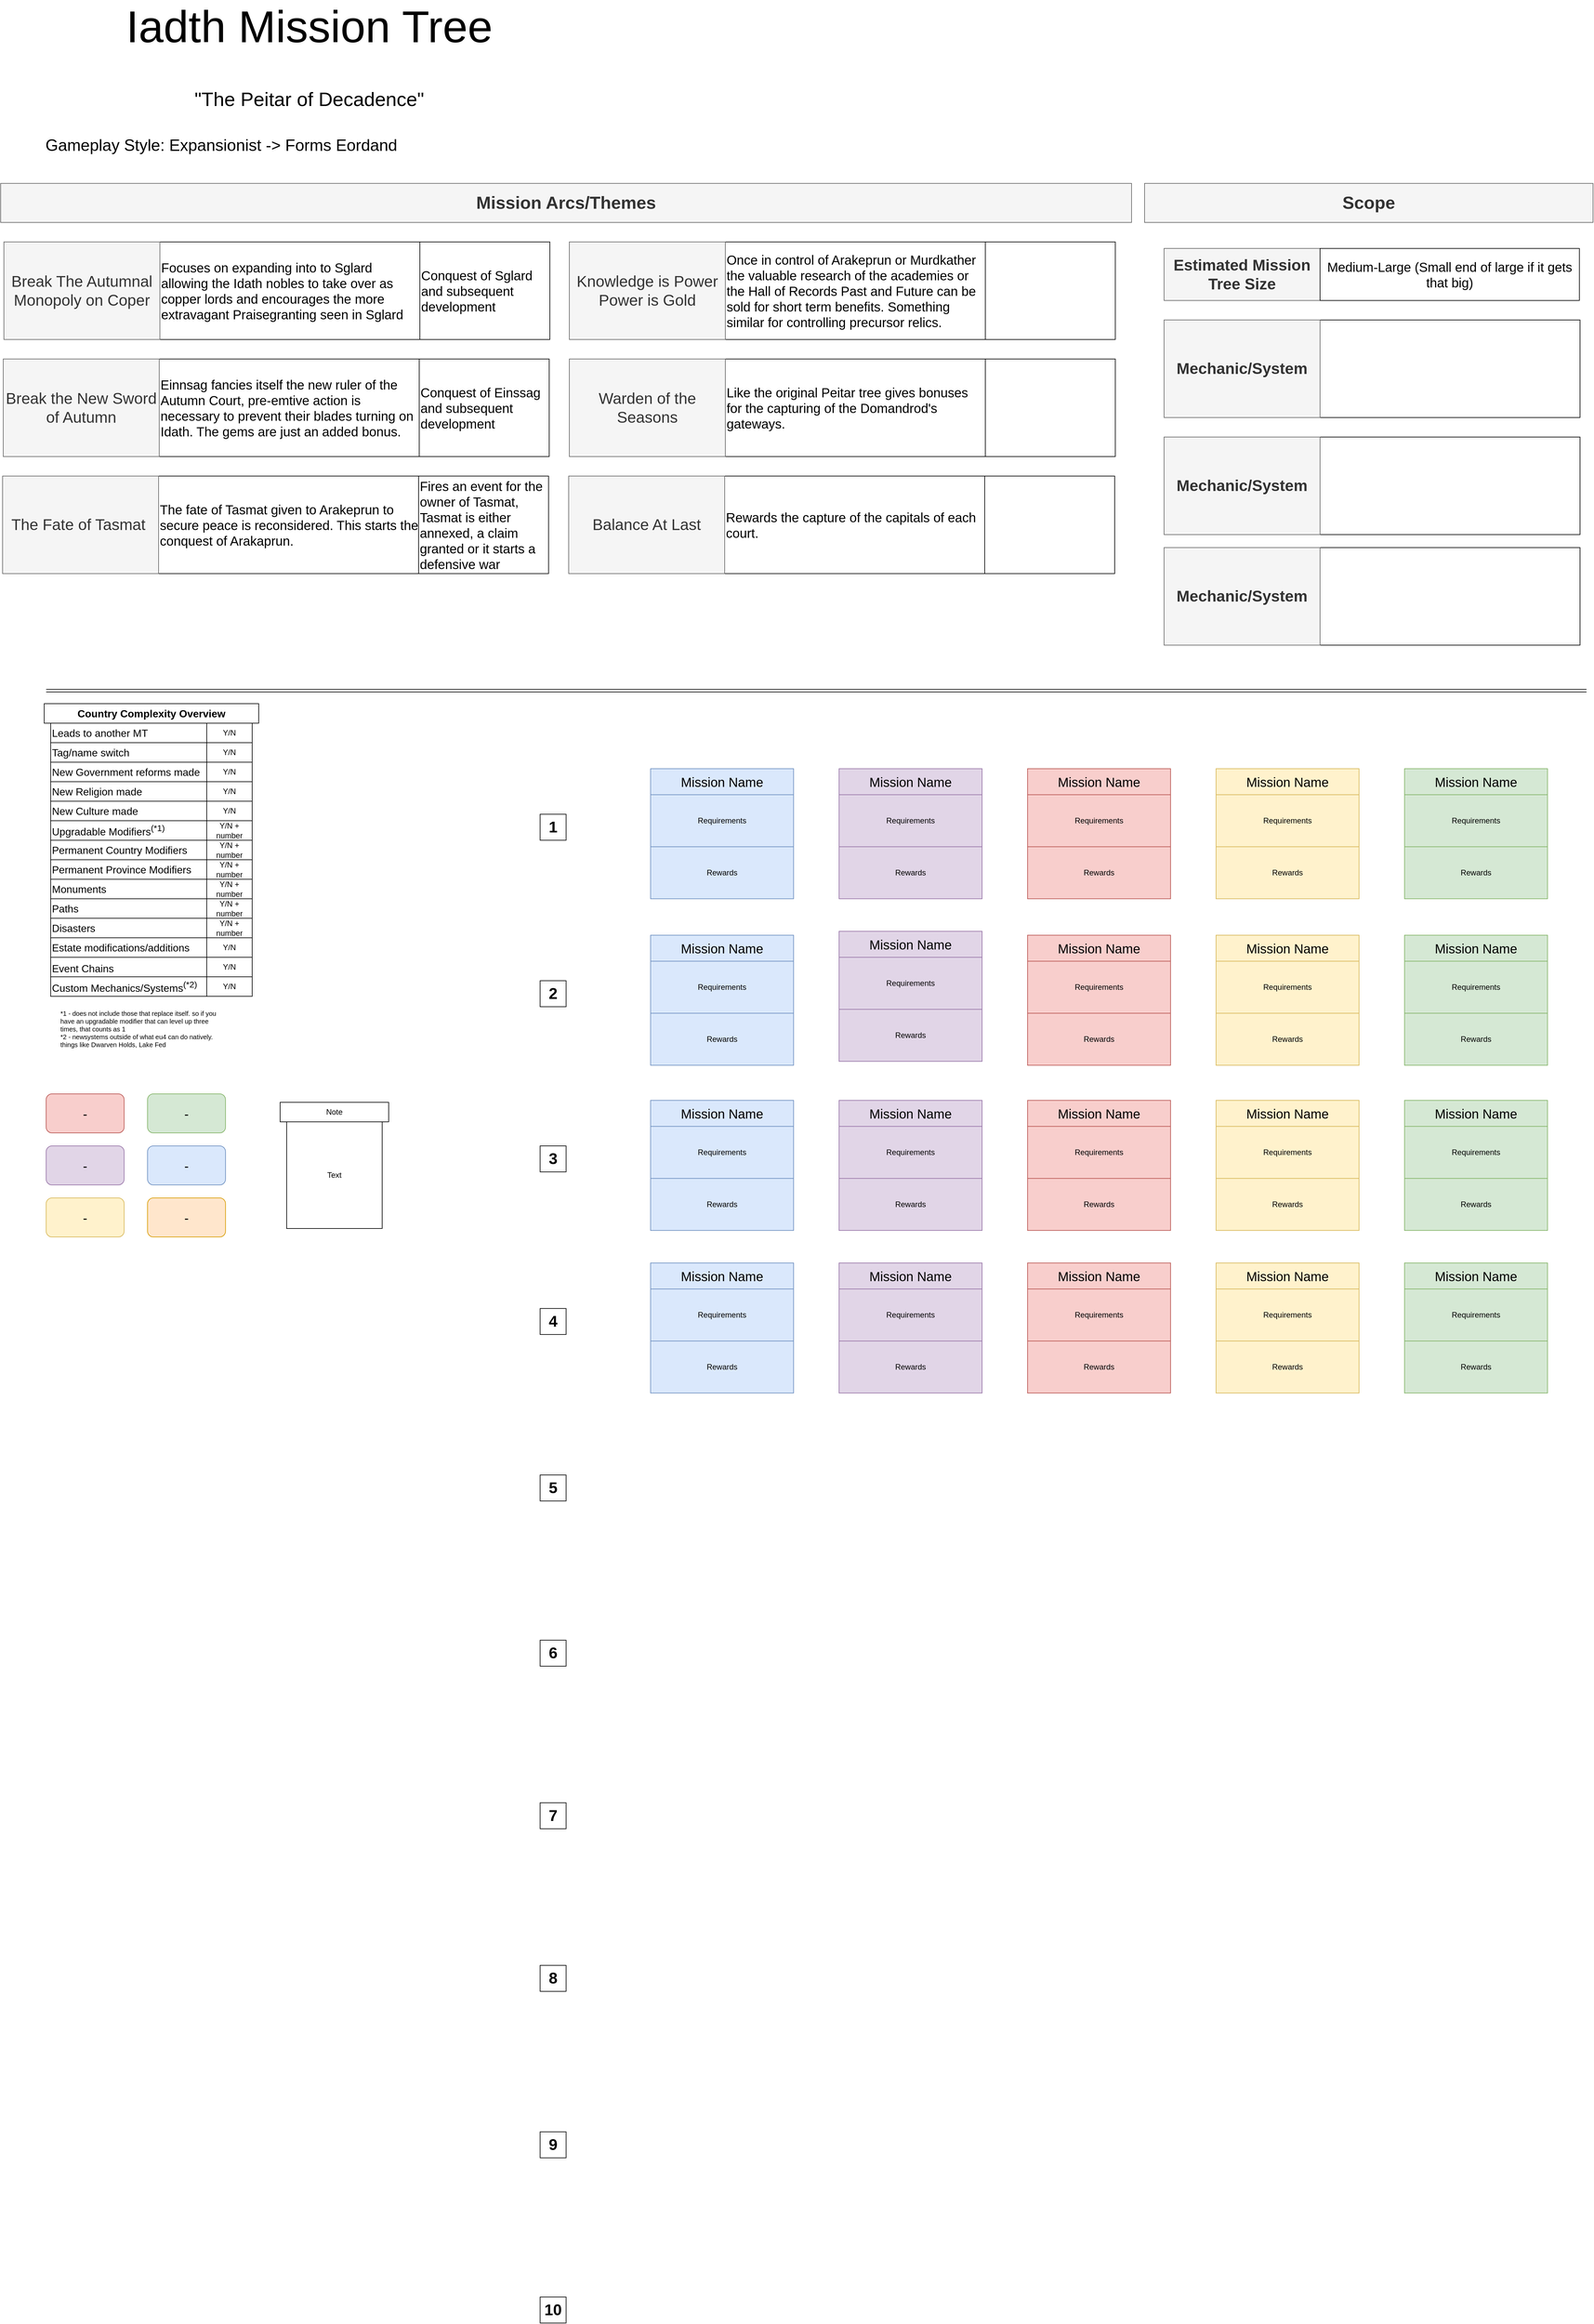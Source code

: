 <mxfile compressed="false" version="20.2.6" type="github"><diagram id="GIkD_qMGQiylrclN0cAU" name="Idath Proposal"><mxGraphModel dx="2500" dy="3158" grid="1" gridSize="10" guides="1" tooltips="1" connect="1" arrows="1" fold="1" page="1" pageScale="1" pageWidth="827" pageHeight="1169" math="0" shadow="0"><root><mxCell id="GKwMCgt1PvVIAlrteMnE-0"/><mxCell id="GKwMCgt1PvVIAlrteMnE-1" parent="GKwMCgt1PvVIAlrteMnE-0"/><mxCell id="_yweBKGSKQkaa4v0J-jQ-0" value="&lt;font style=&quot;font-size: 24px&quot;&gt;&lt;b&gt;1&lt;/b&gt;&lt;/font&gt;" style="rounded=0;whiteSpace=wrap;html=1;" parent="GKwMCgt1PvVIAlrteMnE-1" vertex="1"><mxGeometry x="20" y="-1060" width="40" height="40" as="geometry"/></mxCell><mxCell id="_yweBKGSKQkaa4v0J-jQ-1" value="&lt;font style=&quot;font-size: 24px&quot;&gt;&lt;b&gt;2&lt;/b&gt;&lt;/font&gt;" style="rounded=0;whiteSpace=wrap;html=1;" parent="GKwMCgt1PvVIAlrteMnE-1" vertex="1"><mxGeometry x="20" y="-804" width="40" height="40" as="geometry"/></mxCell><mxCell id="_yweBKGSKQkaa4v0J-jQ-2" value="&lt;font style=&quot;font-size: 24px&quot;&gt;&lt;b&gt;3&lt;/b&gt;&lt;/font&gt;" style="rounded=0;whiteSpace=wrap;html=1;" parent="GKwMCgt1PvVIAlrteMnE-1" vertex="1"><mxGeometry x="20" y="-550" width="40" height="40" as="geometry"/></mxCell><mxCell id="_yweBKGSKQkaa4v0J-jQ-3" value="&lt;font style=&quot;font-size: 24px&quot;&gt;&lt;b&gt;4&lt;/b&gt;&lt;/font&gt;" style="rounded=0;whiteSpace=wrap;html=1;" parent="GKwMCgt1PvVIAlrteMnE-1" vertex="1"><mxGeometry x="20" y="-300" width="40" height="40" as="geometry"/></mxCell><mxCell id="_yweBKGSKQkaa4v0J-jQ-4" value="&lt;font style=&quot;font-size: 24px&quot;&gt;&lt;b&gt;5&lt;/b&gt;&lt;/font&gt;" style="rounded=0;whiteSpace=wrap;html=1;" parent="GKwMCgt1PvVIAlrteMnE-1" vertex="1"><mxGeometry x="20" y="-44" width="40" height="40" as="geometry"/></mxCell><mxCell id="_yweBKGSKQkaa4v0J-jQ-5" value="&lt;font style=&quot;font-size: 24px&quot;&gt;&lt;b&gt;6&lt;/b&gt;&lt;/font&gt;" style="rounded=0;whiteSpace=wrap;html=1;" parent="GKwMCgt1PvVIAlrteMnE-1" vertex="1"><mxGeometry x="20" y="210" width="40" height="40" as="geometry"/></mxCell><mxCell id="_yweBKGSKQkaa4v0J-jQ-6" value="&lt;font style=&quot;font-size: 24px&quot;&gt;&lt;b&gt;7&lt;/b&gt;&lt;/font&gt;" style="rounded=0;whiteSpace=wrap;html=1;" parent="GKwMCgt1PvVIAlrteMnE-1" vertex="1"><mxGeometry x="20" y="460" width="40" height="40" as="geometry"/></mxCell><mxCell id="_yweBKGSKQkaa4v0J-jQ-7" value="&lt;font style=&quot;font-size: 24px&quot;&gt;&lt;b&gt;8&lt;/b&gt;&lt;/font&gt;" style="rounded=0;whiteSpace=wrap;html=1;" parent="GKwMCgt1PvVIAlrteMnE-1" vertex="1"><mxGeometry x="20" y="710" width="40" height="40" as="geometry"/></mxCell><mxCell id="_yweBKGSKQkaa4v0J-jQ-8" value="&lt;font style=&quot;font-size: 24px&quot;&gt;&lt;b&gt;9&lt;/b&gt;&lt;/font&gt;" style="rounded=0;whiteSpace=wrap;html=1;" parent="GKwMCgt1PvVIAlrteMnE-1" vertex="1"><mxGeometry x="20" y="966" width="40" height="40" as="geometry"/></mxCell><mxCell id="_yweBKGSKQkaa4v0J-jQ-9" value="&lt;font style=&quot;font-size: 24px&quot;&gt;&lt;b&gt;10&lt;/b&gt;&lt;/font&gt;" style="rounded=0;whiteSpace=wrap;html=1;" parent="GKwMCgt1PvVIAlrteMnE-1" vertex="1"><mxGeometry x="20" y="1220" width="40" height="40" as="geometry"/></mxCell><mxCell id="_yweBKGSKQkaa4v0J-jQ-10" value="" style="group" parent="GKwMCgt1PvVIAlrteMnE-1" vertex="1" connectable="0"><mxGeometry x="190" y="-1130" width="220" height="200" as="geometry"/></mxCell><mxCell id="_yweBKGSKQkaa4v0J-jQ-11" value="&lt;font style=&quot;font-size: 20px&quot;&gt;Mission Name&lt;/font&gt;" style="rounded=0;whiteSpace=wrap;html=1;fillColor=#dae8fc;strokeColor=#6c8ebf;" parent="_yweBKGSKQkaa4v0J-jQ-10" vertex="1"><mxGeometry width="220" height="40" as="geometry"/></mxCell><mxCell id="_yweBKGSKQkaa4v0J-jQ-12" value="Requirements" style="rounded=0;whiteSpace=wrap;html=1;fillColor=#dae8fc;strokeColor=#6c8ebf;" parent="_yweBKGSKQkaa4v0J-jQ-10" vertex="1"><mxGeometry y="40" width="220" height="80" as="geometry"/></mxCell><mxCell id="_yweBKGSKQkaa4v0J-jQ-13" value="Rewards" style="rounded=0;whiteSpace=wrap;html=1;fillColor=#dae8fc;strokeColor=#6c8ebf;" parent="_yweBKGSKQkaa4v0J-jQ-10" vertex="1"><mxGeometry y="120" width="220" height="80" as="geometry"/></mxCell><mxCell id="_yweBKGSKQkaa4v0J-jQ-14" value="" style="group" parent="GKwMCgt1PvVIAlrteMnE-1" vertex="1" connectable="0"><mxGeometry x="480" y="-1130" width="220" height="200" as="geometry"/></mxCell><mxCell id="_yweBKGSKQkaa4v0J-jQ-15" value="&lt;span style=&quot;font-size: 20px&quot;&gt;Mission Name&lt;/span&gt;" style="rounded=0;whiteSpace=wrap;html=1;fillColor=#e1d5e7;strokeColor=#9673a6;" parent="_yweBKGSKQkaa4v0J-jQ-14" vertex="1"><mxGeometry width="220" height="40" as="geometry"/></mxCell><mxCell id="_yweBKGSKQkaa4v0J-jQ-16" value="Requirements" style="rounded=0;whiteSpace=wrap;html=1;fillColor=#e1d5e7;strokeColor=#9673a6;" parent="_yweBKGSKQkaa4v0J-jQ-14" vertex="1"><mxGeometry y="40" width="220" height="80" as="geometry"/></mxCell><mxCell id="_yweBKGSKQkaa4v0J-jQ-17" value="Rewards" style="rounded=0;whiteSpace=wrap;html=1;fillColor=#e1d5e7;strokeColor=#9673a6;" parent="_yweBKGSKQkaa4v0J-jQ-14" vertex="1"><mxGeometry y="120" width="220" height="80" as="geometry"/></mxCell><mxCell id="_yweBKGSKQkaa4v0J-jQ-18" value="" style="group" parent="GKwMCgt1PvVIAlrteMnE-1" vertex="1" connectable="0"><mxGeometry x="770" y="-1130" width="220" height="200" as="geometry"/></mxCell><mxCell id="_yweBKGSKQkaa4v0J-jQ-19" value="&lt;span style=&quot;font-size: 20px&quot;&gt;Mission Name&lt;/span&gt;" style="rounded=0;whiteSpace=wrap;html=1;fillColor=#f8cecc;strokeColor=#b85450;" parent="_yweBKGSKQkaa4v0J-jQ-18" vertex="1"><mxGeometry width="220" height="40" as="geometry"/></mxCell><mxCell id="_yweBKGSKQkaa4v0J-jQ-20" value="Requirements" style="rounded=0;whiteSpace=wrap;html=1;fillColor=#f8cecc;strokeColor=#b85450;" parent="_yweBKGSKQkaa4v0J-jQ-18" vertex="1"><mxGeometry y="40" width="220" height="80" as="geometry"/></mxCell><mxCell id="_yweBKGSKQkaa4v0J-jQ-21" value="Rewards" style="rounded=0;whiteSpace=wrap;html=1;fillColor=#f8cecc;strokeColor=#b85450;" parent="_yweBKGSKQkaa4v0J-jQ-18" vertex="1"><mxGeometry y="120" width="220" height="80" as="geometry"/></mxCell><mxCell id="_yweBKGSKQkaa4v0J-jQ-22" value="" style="group" parent="GKwMCgt1PvVIAlrteMnE-1" vertex="1" connectable="0"><mxGeometry x="1060" y="-1130" width="220" height="200" as="geometry"/></mxCell><mxCell id="_yweBKGSKQkaa4v0J-jQ-23" value="&lt;span style=&quot;font-size: 20px&quot;&gt;Mission Name&lt;/span&gt;" style="rounded=0;whiteSpace=wrap;html=1;fillColor=#fff2cc;strokeColor=#d6b656;" parent="_yweBKGSKQkaa4v0J-jQ-22" vertex="1"><mxGeometry width="220" height="40" as="geometry"/></mxCell><mxCell id="_yweBKGSKQkaa4v0J-jQ-24" value="Requirements" style="rounded=0;whiteSpace=wrap;html=1;fillColor=#fff2cc;strokeColor=#d6b656;" parent="_yweBKGSKQkaa4v0J-jQ-22" vertex="1"><mxGeometry y="40" width="220" height="80" as="geometry"/></mxCell><mxCell id="_yweBKGSKQkaa4v0J-jQ-25" value="Rewards" style="rounded=0;whiteSpace=wrap;html=1;fillColor=#fff2cc;strokeColor=#d6b656;" parent="_yweBKGSKQkaa4v0J-jQ-22" vertex="1"><mxGeometry y="120" width="220" height="80" as="geometry"/></mxCell><mxCell id="_yweBKGSKQkaa4v0J-jQ-26" value="" style="group" parent="GKwMCgt1PvVIAlrteMnE-1" vertex="1" connectable="0"><mxGeometry x="1350" y="-1130" width="220" height="200" as="geometry"/></mxCell><mxCell id="_yweBKGSKQkaa4v0J-jQ-27" value="&lt;span style=&quot;font-size: 20px&quot;&gt;Mission Name&lt;/span&gt;" style="rounded=0;whiteSpace=wrap;html=1;fillColor=#d5e8d4;strokeColor=#82b366;" parent="_yweBKGSKQkaa4v0J-jQ-26" vertex="1"><mxGeometry width="220" height="40" as="geometry"/></mxCell><mxCell id="_yweBKGSKQkaa4v0J-jQ-28" value="Requirements" style="rounded=0;whiteSpace=wrap;html=1;fillColor=#d5e8d4;strokeColor=#82b366;" parent="_yweBKGSKQkaa4v0J-jQ-26" vertex="1"><mxGeometry y="40" width="220" height="80" as="geometry"/></mxCell><mxCell id="_yweBKGSKQkaa4v0J-jQ-29" value="Rewards" style="rounded=0;whiteSpace=wrap;html=1;fillColor=#d5e8d4;strokeColor=#82b366;" parent="_yweBKGSKQkaa4v0J-jQ-26" vertex="1"><mxGeometry y="120" width="220" height="80" as="geometry"/></mxCell><mxCell id="_yweBKGSKQkaa4v0J-jQ-30" value="" style="group" parent="GKwMCgt1PvVIAlrteMnE-1" vertex="1" connectable="0"><mxGeometry x="1350" y="-874" width="220" height="200" as="geometry"/></mxCell><mxCell id="_yweBKGSKQkaa4v0J-jQ-31" value="&lt;span style=&quot;font-size: 20px&quot;&gt;Mission Name&lt;/span&gt;" style="rounded=0;whiteSpace=wrap;html=1;fillColor=#d5e8d4;strokeColor=#82b366;" parent="_yweBKGSKQkaa4v0J-jQ-30" vertex="1"><mxGeometry width="220" height="40" as="geometry"/></mxCell><mxCell id="_yweBKGSKQkaa4v0J-jQ-32" value="Requirements" style="rounded=0;whiteSpace=wrap;html=1;fillColor=#d5e8d4;strokeColor=#82b366;" parent="_yweBKGSKQkaa4v0J-jQ-30" vertex="1"><mxGeometry y="40" width="220" height="80" as="geometry"/></mxCell><mxCell id="_yweBKGSKQkaa4v0J-jQ-33" value="Rewards" style="rounded=0;whiteSpace=wrap;html=1;fillColor=#d5e8d4;strokeColor=#82b366;" parent="_yweBKGSKQkaa4v0J-jQ-30" vertex="1"><mxGeometry y="120" width="220" height="80" as="geometry"/></mxCell><mxCell id="_yweBKGSKQkaa4v0J-jQ-34" value="" style="group" parent="GKwMCgt1PvVIAlrteMnE-1" vertex="1" connectable="0"><mxGeometry x="1350" y="-620" width="220" height="200" as="geometry"/></mxCell><mxCell id="_yweBKGSKQkaa4v0J-jQ-35" value="&lt;span style=&quot;font-size: 20px&quot;&gt;Mission Name&lt;/span&gt;" style="rounded=0;whiteSpace=wrap;html=1;fillColor=#d5e8d4;strokeColor=#82b366;" parent="_yweBKGSKQkaa4v0J-jQ-34" vertex="1"><mxGeometry width="220" height="40" as="geometry"/></mxCell><mxCell id="_yweBKGSKQkaa4v0J-jQ-36" value="Requirements" style="rounded=0;whiteSpace=wrap;html=1;fillColor=#d5e8d4;strokeColor=#82b366;" parent="_yweBKGSKQkaa4v0J-jQ-34" vertex="1"><mxGeometry y="40" width="220" height="80" as="geometry"/></mxCell><mxCell id="_yweBKGSKQkaa4v0J-jQ-37" value="Rewards" style="rounded=0;whiteSpace=wrap;html=1;fillColor=#d5e8d4;strokeColor=#82b366;" parent="_yweBKGSKQkaa4v0J-jQ-34" vertex="1"><mxGeometry y="120" width="220" height="80" as="geometry"/></mxCell><mxCell id="_yweBKGSKQkaa4v0J-jQ-38" value="" style="group" parent="GKwMCgt1PvVIAlrteMnE-1" vertex="1" connectable="0"><mxGeometry x="1350" y="-370" width="220" height="200" as="geometry"/></mxCell><mxCell id="_yweBKGSKQkaa4v0J-jQ-39" value="&lt;span style=&quot;font-size: 20px&quot;&gt;Mission Name&lt;/span&gt;" style="rounded=0;whiteSpace=wrap;html=1;fillColor=#d5e8d4;strokeColor=#82b366;" parent="_yweBKGSKQkaa4v0J-jQ-38" vertex="1"><mxGeometry width="220" height="40" as="geometry"/></mxCell><mxCell id="_yweBKGSKQkaa4v0J-jQ-40" value="Requirements" style="rounded=0;whiteSpace=wrap;html=1;fillColor=#d5e8d4;strokeColor=#82b366;" parent="_yweBKGSKQkaa4v0J-jQ-38" vertex="1"><mxGeometry y="40" width="220" height="80" as="geometry"/></mxCell><mxCell id="_yweBKGSKQkaa4v0J-jQ-41" value="Rewards" style="rounded=0;whiteSpace=wrap;html=1;fillColor=#d5e8d4;strokeColor=#82b366;" parent="_yweBKGSKQkaa4v0J-jQ-38" vertex="1"><mxGeometry y="120" width="220" height="80" as="geometry"/></mxCell><mxCell id="_yweBKGSKQkaa4v0J-jQ-42" value="" style="group" parent="GKwMCgt1PvVIAlrteMnE-1" vertex="1" connectable="0"><mxGeometry x="1060" y="-370" width="220" height="200" as="geometry"/></mxCell><mxCell id="_yweBKGSKQkaa4v0J-jQ-43" value="&lt;span style=&quot;font-size: 20px&quot;&gt;Mission Name&lt;/span&gt;" style="rounded=0;whiteSpace=wrap;html=1;fillColor=#fff2cc;strokeColor=#d6b656;" parent="_yweBKGSKQkaa4v0J-jQ-42" vertex="1"><mxGeometry width="220" height="40" as="geometry"/></mxCell><mxCell id="_yweBKGSKQkaa4v0J-jQ-44" value="Requirements" style="rounded=0;whiteSpace=wrap;html=1;fillColor=#fff2cc;strokeColor=#d6b656;" parent="_yweBKGSKQkaa4v0J-jQ-42" vertex="1"><mxGeometry y="40" width="220" height="80" as="geometry"/></mxCell><mxCell id="_yweBKGSKQkaa4v0J-jQ-45" value="Rewards" style="rounded=0;whiteSpace=wrap;html=1;fillColor=#fff2cc;strokeColor=#d6b656;" parent="_yweBKGSKQkaa4v0J-jQ-42" vertex="1"><mxGeometry y="120" width="220" height="80" as="geometry"/></mxCell><mxCell id="_yweBKGSKQkaa4v0J-jQ-46" value="" style="group" parent="GKwMCgt1PvVIAlrteMnE-1" vertex="1" connectable="0"><mxGeometry x="1060" y="-620" width="220" height="200" as="geometry"/></mxCell><mxCell id="_yweBKGSKQkaa4v0J-jQ-47" value="&lt;span style=&quot;font-size: 20px&quot;&gt;Mission Name&lt;/span&gt;" style="rounded=0;whiteSpace=wrap;html=1;fillColor=#fff2cc;strokeColor=#d6b656;" parent="_yweBKGSKQkaa4v0J-jQ-46" vertex="1"><mxGeometry width="220" height="40" as="geometry"/></mxCell><mxCell id="_yweBKGSKQkaa4v0J-jQ-48" value="Requirements" style="rounded=0;whiteSpace=wrap;html=1;fillColor=#fff2cc;strokeColor=#d6b656;" parent="_yweBKGSKQkaa4v0J-jQ-46" vertex="1"><mxGeometry y="40" width="220" height="80" as="geometry"/></mxCell><mxCell id="_yweBKGSKQkaa4v0J-jQ-49" value="Rewards" style="rounded=0;whiteSpace=wrap;html=1;fillColor=#fff2cc;strokeColor=#d6b656;" parent="_yweBKGSKQkaa4v0J-jQ-46" vertex="1"><mxGeometry y="120" width="220" height="80" as="geometry"/></mxCell><mxCell id="_yweBKGSKQkaa4v0J-jQ-50" value="" style="group" parent="GKwMCgt1PvVIAlrteMnE-1" vertex="1" connectable="0"><mxGeometry x="1060" y="-874" width="220" height="200" as="geometry"/></mxCell><mxCell id="_yweBKGSKQkaa4v0J-jQ-51" value="&lt;span style=&quot;font-size: 20px&quot;&gt;Mission Name&lt;/span&gt;" style="rounded=0;whiteSpace=wrap;html=1;fillColor=#fff2cc;strokeColor=#d6b656;" parent="_yweBKGSKQkaa4v0J-jQ-50" vertex="1"><mxGeometry width="220" height="40" as="geometry"/></mxCell><mxCell id="_yweBKGSKQkaa4v0J-jQ-52" value="Requirements" style="rounded=0;whiteSpace=wrap;html=1;fillColor=#fff2cc;strokeColor=#d6b656;" parent="_yweBKGSKQkaa4v0J-jQ-50" vertex="1"><mxGeometry y="40" width="220" height="80" as="geometry"/></mxCell><mxCell id="_yweBKGSKQkaa4v0J-jQ-53" value="Rewards" style="rounded=0;whiteSpace=wrap;html=1;fillColor=#fff2cc;strokeColor=#d6b656;" parent="_yweBKGSKQkaa4v0J-jQ-50" vertex="1"><mxGeometry y="120" width="220" height="80" as="geometry"/></mxCell><mxCell id="_yweBKGSKQkaa4v0J-jQ-54" value="" style="group" parent="GKwMCgt1PvVIAlrteMnE-1" vertex="1" connectable="0"><mxGeometry x="770" y="-874" width="220" height="200" as="geometry"/></mxCell><mxCell id="_yweBKGSKQkaa4v0J-jQ-55" value="&lt;span style=&quot;font-size: 20px&quot;&gt;Mission Name&lt;/span&gt;" style="rounded=0;whiteSpace=wrap;html=1;fillColor=#f8cecc;strokeColor=#b85450;" parent="_yweBKGSKQkaa4v0J-jQ-54" vertex="1"><mxGeometry width="220" height="40" as="geometry"/></mxCell><mxCell id="_yweBKGSKQkaa4v0J-jQ-56" value="Requirements" style="rounded=0;whiteSpace=wrap;html=1;fillColor=#f8cecc;strokeColor=#b85450;" parent="_yweBKGSKQkaa4v0J-jQ-54" vertex="1"><mxGeometry y="40" width="220" height="80" as="geometry"/></mxCell><mxCell id="_yweBKGSKQkaa4v0J-jQ-57" value="Rewards" style="rounded=0;whiteSpace=wrap;html=1;fillColor=#f8cecc;strokeColor=#b85450;" parent="_yweBKGSKQkaa4v0J-jQ-54" vertex="1"><mxGeometry y="120" width="220" height="80" as="geometry"/></mxCell><mxCell id="_yweBKGSKQkaa4v0J-jQ-58" value="" style="group" parent="GKwMCgt1PvVIAlrteMnE-1" vertex="1" connectable="0"><mxGeometry x="770" y="-620" width="220" height="200" as="geometry"/></mxCell><mxCell id="_yweBKGSKQkaa4v0J-jQ-59" value="&lt;span style=&quot;font-size: 20px&quot;&gt;Mission Name&lt;/span&gt;" style="rounded=0;whiteSpace=wrap;html=1;fillColor=#f8cecc;strokeColor=#b85450;" parent="_yweBKGSKQkaa4v0J-jQ-58" vertex="1"><mxGeometry width="220" height="40" as="geometry"/></mxCell><mxCell id="_yweBKGSKQkaa4v0J-jQ-60" value="Requirements" style="rounded=0;whiteSpace=wrap;html=1;fillColor=#f8cecc;strokeColor=#b85450;" parent="_yweBKGSKQkaa4v0J-jQ-58" vertex="1"><mxGeometry y="40" width="220" height="80" as="geometry"/></mxCell><mxCell id="_yweBKGSKQkaa4v0J-jQ-61" value="Rewards" style="rounded=0;whiteSpace=wrap;html=1;fillColor=#f8cecc;strokeColor=#b85450;" parent="_yweBKGSKQkaa4v0J-jQ-58" vertex="1"><mxGeometry y="120" width="220" height="80" as="geometry"/></mxCell><mxCell id="_yweBKGSKQkaa4v0J-jQ-62" value="" style="group" parent="GKwMCgt1PvVIAlrteMnE-1" vertex="1" connectable="0"><mxGeometry x="770" y="-370" width="220" height="200" as="geometry"/></mxCell><mxCell id="_yweBKGSKQkaa4v0J-jQ-63" value="&lt;span style=&quot;font-size: 20px&quot;&gt;Mission Name&lt;/span&gt;" style="rounded=0;whiteSpace=wrap;html=1;fillColor=#f8cecc;strokeColor=#b85450;" parent="_yweBKGSKQkaa4v0J-jQ-62" vertex="1"><mxGeometry width="220" height="40" as="geometry"/></mxCell><mxCell id="_yweBKGSKQkaa4v0J-jQ-64" value="Requirements" style="rounded=0;whiteSpace=wrap;html=1;fillColor=#f8cecc;strokeColor=#b85450;" parent="_yweBKGSKQkaa4v0J-jQ-62" vertex="1"><mxGeometry y="40" width="220" height="80" as="geometry"/></mxCell><mxCell id="_yweBKGSKQkaa4v0J-jQ-65" value="Rewards" style="rounded=0;whiteSpace=wrap;html=1;fillColor=#f8cecc;strokeColor=#b85450;" parent="_yweBKGSKQkaa4v0J-jQ-62" vertex="1"><mxGeometry y="120" width="220" height="80" as="geometry"/></mxCell><mxCell id="_yweBKGSKQkaa4v0J-jQ-66" value="" style="group" parent="GKwMCgt1PvVIAlrteMnE-1" vertex="1" connectable="0"><mxGeometry x="480" y="-370" width="220" height="200" as="geometry"/></mxCell><mxCell id="_yweBKGSKQkaa4v0J-jQ-67" value="&lt;span style=&quot;font-size: 20px&quot;&gt;Mission Name&lt;/span&gt;" style="rounded=0;whiteSpace=wrap;html=1;fillColor=#e1d5e7;strokeColor=#9673a6;" parent="_yweBKGSKQkaa4v0J-jQ-66" vertex="1"><mxGeometry width="220" height="40" as="geometry"/></mxCell><mxCell id="_yweBKGSKQkaa4v0J-jQ-68" value="Requirements" style="rounded=0;whiteSpace=wrap;html=1;fillColor=#e1d5e7;strokeColor=#9673a6;" parent="_yweBKGSKQkaa4v0J-jQ-66" vertex="1"><mxGeometry y="40" width="220" height="80" as="geometry"/></mxCell><mxCell id="_yweBKGSKQkaa4v0J-jQ-69" value="Rewards" style="rounded=0;whiteSpace=wrap;html=1;fillColor=#e1d5e7;strokeColor=#9673a6;" parent="_yweBKGSKQkaa4v0J-jQ-66" vertex="1"><mxGeometry y="120" width="220" height="80" as="geometry"/></mxCell><mxCell id="_yweBKGSKQkaa4v0J-jQ-70" value="" style="group" parent="GKwMCgt1PvVIAlrteMnE-1" vertex="1" connectable="0"><mxGeometry x="190" y="-370" width="220" height="200" as="geometry"/></mxCell><mxCell id="_yweBKGSKQkaa4v0J-jQ-71" value="&lt;span style=&quot;font-size: 20px&quot;&gt;Mission Name&lt;/span&gt;" style="rounded=0;whiteSpace=wrap;html=1;fillColor=#dae8fc;strokeColor=#6c8ebf;" parent="_yweBKGSKQkaa4v0J-jQ-70" vertex="1"><mxGeometry width="220" height="40" as="geometry"/></mxCell><mxCell id="_yweBKGSKQkaa4v0J-jQ-72" value="Requirements" style="rounded=0;whiteSpace=wrap;html=1;fillColor=#dae8fc;strokeColor=#6c8ebf;" parent="_yweBKGSKQkaa4v0J-jQ-70" vertex="1"><mxGeometry y="40" width="220" height="80" as="geometry"/></mxCell><mxCell id="_yweBKGSKQkaa4v0J-jQ-73" value="Rewards" style="rounded=0;whiteSpace=wrap;html=1;fillColor=#dae8fc;strokeColor=#6c8ebf;" parent="_yweBKGSKQkaa4v0J-jQ-70" vertex="1"><mxGeometry y="120" width="220" height="80" as="geometry"/></mxCell><mxCell id="_yweBKGSKQkaa4v0J-jQ-74" value="" style="group" parent="GKwMCgt1PvVIAlrteMnE-1" vertex="1" connectable="0"><mxGeometry x="190" y="-620" width="220" height="200" as="geometry"/></mxCell><mxCell id="_yweBKGSKQkaa4v0J-jQ-75" value="&lt;span style=&quot;font-size: 20px&quot;&gt;Mission Name&lt;/span&gt;" style="rounded=0;whiteSpace=wrap;html=1;fillColor=#dae8fc;strokeColor=#6c8ebf;" parent="_yweBKGSKQkaa4v0J-jQ-74" vertex="1"><mxGeometry width="220" height="40" as="geometry"/></mxCell><mxCell id="_yweBKGSKQkaa4v0J-jQ-76" value="Requirements" style="rounded=0;whiteSpace=wrap;html=1;fillColor=#dae8fc;strokeColor=#6c8ebf;" parent="_yweBKGSKQkaa4v0J-jQ-74" vertex="1"><mxGeometry y="40" width="220" height="80" as="geometry"/></mxCell><mxCell id="_yweBKGSKQkaa4v0J-jQ-77" value="Rewards" style="rounded=0;whiteSpace=wrap;html=1;fillColor=#dae8fc;strokeColor=#6c8ebf;" parent="_yweBKGSKQkaa4v0J-jQ-74" vertex="1"><mxGeometry y="120" width="220" height="80" as="geometry"/></mxCell><mxCell id="_yweBKGSKQkaa4v0J-jQ-78" value="" style="group" parent="GKwMCgt1PvVIAlrteMnE-1" vertex="1" connectable="0"><mxGeometry x="480" y="-620" width="220" height="200" as="geometry"/></mxCell><mxCell id="_yweBKGSKQkaa4v0J-jQ-79" value="&lt;span style=&quot;font-size: 20px&quot;&gt;Mission Name&lt;/span&gt;" style="rounded=0;whiteSpace=wrap;html=1;fillColor=#e1d5e7;strokeColor=#9673a6;" parent="_yweBKGSKQkaa4v0J-jQ-78" vertex="1"><mxGeometry width="220" height="40" as="geometry"/></mxCell><mxCell id="_yweBKGSKQkaa4v0J-jQ-80" value="Requirements" style="rounded=0;whiteSpace=wrap;html=1;fillColor=#e1d5e7;strokeColor=#9673a6;" parent="_yweBKGSKQkaa4v0J-jQ-78" vertex="1"><mxGeometry y="40" width="220" height="80" as="geometry"/></mxCell><mxCell id="_yweBKGSKQkaa4v0J-jQ-81" value="Rewards" style="rounded=0;whiteSpace=wrap;html=1;fillColor=#e1d5e7;strokeColor=#9673a6;" parent="_yweBKGSKQkaa4v0J-jQ-78" vertex="1"><mxGeometry y="120" width="220" height="80" as="geometry"/></mxCell><mxCell id="_yweBKGSKQkaa4v0J-jQ-82" value="" style="group" parent="GKwMCgt1PvVIAlrteMnE-1" vertex="1" connectable="0"><mxGeometry x="480" y="-880" width="220" height="200" as="geometry"/></mxCell><mxCell id="_yweBKGSKQkaa4v0J-jQ-83" value="&lt;span style=&quot;font-size: 20px&quot;&gt;Mission Name&lt;/span&gt;" style="rounded=0;whiteSpace=wrap;html=1;fillColor=#e1d5e7;strokeColor=#9673a6;" parent="_yweBKGSKQkaa4v0J-jQ-82" vertex="1"><mxGeometry width="220" height="40" as="geometry"/></mxCell><mxCell id="_yweBKGSKQkaa4v0J-jQ-84" value="Requirements" style="rounded=0;whiteSpace=wrap;html=1;fillColor=#e1d5e7;strokeColor=#9673a6;" parent="_yweBKGSKQkaa4v0J-jQ-82" vertex="1"><mxGeometry y="40" width="220" height="80" as="geometry"/></mxCell><mxCell id="_yweBKGSKQkaa4v0J-jQ-85" value="Rewards" style="rounded=0;whiteSpace=wrap;html=1;fillColor=#e1d5e7;strokeColor=#9673a6;" parent="_yweBKGSKQkaa4v0J-jQ-82" vertex="1"><mxGeometry y="120" width="220" height="80" as="geometry"/></mxCell><mxCell id="_yweBKGSKQkaa4v0J-jQ-86" value="" style="group" parent="GKwMCgt1PvVIAlrteMnE-1" vertex="1" connectable="0"><mxGeometry x="190" y="-874" width="220" height="200" as="geometry"/></mxCell><mxCell id="_yweBKGSKQkaa4v0J-jQ-87" value="&lt;span style=&quot;font-size: 20px&quot;&gt;Mission Name&lt;/span&gt;" style="rounded=0;whiteSpace=wrap;html=1;fillColor=#dae8fc;strokeColor=#6c8ebf;" parent="_yweBKGSKQkaa4v0J-jQ-86" vertex="1"><mxGeometry width="220" height="40" as="geometry"/></mxCell><mxCell id="_yweBKGSKQkaa4v0J-jQ-88" value="Requirements" style="rounded=0;whiteSpace=wrap;html=1;fillColor=#dae8fc;strokeColor=#6c8ebf;" parent="_yweBKGSKQkaa4v0J-jQ-86" vertex="1"><mxGeometry y="40" width="220" height="80" as="geometry"/></mxCell><mxCell id="_yweBKGSKQkaa4v0J-jQ-89" value="Rewards" style="rounded=0;whiteSpace=wrap;html=1;fillColor=#dae8fc;strokeColor=#6c8ebf;" parent="_yweBKGSKQkaa4v0J-jQ-86" vertex="1"><mxGeometry y="120" width="220" height="80" as="geometry"/></mxCell><mxCell id="_yweBKGSKQkaa4v0J-jQ-90" value="" style="group" parent="GKwMCgt1PvVIAlrteMnE-1" vertex="1" connectable="0"><mxGeometry x="-740" y="-630" width="276" height="220" as="geometry"/></mxCell><mxCell id="_yweBKGSKQkaa4v0J-jQ-91" value="&lt;font style=&quot;font-size: 20px&quot;&gt;-&lt;/font&gt;" style="rounded=1;whiteSpace=wrap;html=1;fillColor=#f8cecc;strokeColor=#b85450;" parent="_yweBKGSKQkaa4v0J-jQ-90" vertex="1"><mxGeometry width="120" height="60" as="geometry"/></mxCell><mxCell id="_yweBKGSKQkaa4v0J-jQ-92" value="&lt;font style=&quot;font-size: 20px&quot;&gt;-&lt;/font&gt;" style="rounded=1;whiteSpace=wrap;html=1;fillColor=#e1d5e7;strokeColor=#9673a6;" parent="_yweBKGSKQkaa4v0J-jQ-90" vertex="1"><mxGeometry y="80" width="120" height="60" as="geometry"/></mxCell><mxCell id="_yweBKGSKQkaa4v0J-jQ-93" value="&lt;font style=&quot;font-size: 20px&quot;&gt;-&lt;/font&gt;" style="rounded=1;whiteSpace=wrap;html=1;fillColor=#d5e8d4;strokeColor=#82b366;" parent="_yweBKGSKQkaa4v0J-jQ-90" vertex="1"><mxGeometry x="156" width="120" height="60" as="geometry"/></mxCell><mxCell id="_yweBKGSKQkaa4v0J-jQ-94" value="&lt;font style=&quot;font-size: 20px&quot;&gt;-&lt;/font&gt;" style="rounded=1;whiteSpace=wrap;html=1;fillColor=#dae8fc;strokeColor=#6c8ebf;" parent="_yweBKGSKQkaa4v0J-jQ-90" vertex="1"><mxGeometry x="156" y="80" width="120" height="60" as="geometry"/></mxCell><mxCell id="_yweBKGSKQkaa4v0J-jQ-95" value="&lt;font style=&quot;font-size: 20px&quot;&gt;-&lt;/font&gt;" style="rounded=1;whiteSpace=wrap;html=1;fillColor=#fff2cc;strokeColor=#d6b656;" parent="_yweBKGSKQkaa4v0J-jQ-90" vertex="1"><mxGeometry y="160" width="120" height="60" as="geometry"/></mxCell><mxCell id="_yweBKGSKQkaa4v0J-jQ-96" value="&lt;font style=&quot;font-size: 20px&quot;&gt;-&lt;/font&gt;" style="rounded=1;whiteSpace=wrap;html=1;fillColor=#ffe6cc;strokeColor=#d79b00;" parent="_yweBKGSKQkaa4v0J-jQ-90" vertex="1"><mxGeometry x="156" y="160" width="120" height="60" as="geometry"/></mxCell><mxCell id="5pdr9fo0N3tZ9zSmrZCz-0" value="Iadth Mission Tree" style="text;html=1;strokeColor=none;fillColor=none;align=center;verticalAlign=middle;whiteSpace=wrap;rounded=0;fontSize=69;" parent="GKwMCgt1PvVIAlrteMnE-1" vertex="1"><mxGeometry x="-800" y="-2280" width="930" height="20" as="geometry"/></mxCell><mxCell id="5pdr9fo0N3tZ9zSmrZCz-1" value="&lt;b&gt;&lt;font style=&quot;font-size: 27px&quot;&gt;Mission Arcs/Themes&lt;br&gt;&lt;/font&gt;&lt;/b&gt;" style="rounded=0;whiteSpace=wrap;html=1;fontSize=14;fillColor=#f5f5f5;strokeColor=#666666;fontColor=#333333;" parent="GKwMCgt1PvVIAlrteMnE-1" vertex="1"><mxGeometry x="-810" y="-2030" width="1740" height="60" as="geometry"/></mxCell><mxCell id="WxzW8_N1CT6m5KxL-71l-0" value="" style="group" parent="GKwMCgt1PvVIAlrteMnE-1" vertex="1" connectable="0"><mxGeometry x="-380" y="-617" width="167" height="194" as="geometry"/></mxCell><mxCell id="21c_96zNYDmSNNg9qAyg-0" value="Note" style="rounded=0;whiteSpace=wrap;html=1;fontSize=12;align=center;verticalAlign=middle;" parent="WxzW8_N1CT6m5KxL-71l-0" vertex="1"><mxGeometry width="167" height="30" as="geometry"/></mxCell><mxCell id="21c_96zNYDmSNNg9qAyg-1" value="Text" style="rounded=0;whiteSpace=wrap;html=1;fontSize=12;align=center;verticalAlign=middle;" parent="WxzW8_N1CT6m5KxL-71l-0" vertex="1"><mxGeometry x="10" y="30" width="147" height="164" as="geometry"/></mxCell><mxCell id="RlWj9KHWNaLRXylsgK5Z-0" value="" style="shape=link;html=1;" parent="GKwMCgt1PvVIAlrteMnE-1" edge="1"><mxGeometry width="100" relative="1" as="geometry"><mxPoint x="-740" y="-1250" as="sourcePoint"/><mxPoint x="1630" y="-1250" as="targetPoint"/></mxGeometry></mxCell><mxCell id="ZkRm0phIVTm0wzGyl2_s-0" value="&quot;The Peitar of Decadence&quot;" style="text;html=1;strokeColor=none;fillColor=none;align=center;verticalAlign=middle;whiteSpace=wrap;rounded=0;fontSize=30;" parent="GKwMCgt1PvVIAlrteMnE-1" vertex="1"><mxGeometry x="-750" y="-2190" width="830" height="60" as="geometry"/></mxCell><mxCell id="b7_yAjn46S1VvOCiRnBM-0" value="Leads to another MT" style="rounded=0;whiteSpace=wrap;html=1;fontSize=16;align=left;" parent="GKwMCgt1PvVIAlrteMnE-1" vertex="1"><mxGeometry x="-733" y="-1200" width="240" height="30" as="geometry"/></mxCell><mxCell id="b7_yAjn46S1VvOCiRnBM-1" value="&lt;div style=&quot;font-size: 12px;&quot; align=&quot;center&quot;&gt;&lt;font style=&quot;font-size: 12px;&quot;&gt;Y/N&lt;br style=&quot;font-size: 12px;&quot;&gt;&lt;/font&gt;&lt;/div&gt;" style="rounded=0;whiteSpace=wrap;html=1;fontSize=12;align=center;" parent="GKwMCgt1PvVIAlrteMnE-1" vertex="1"><mxGeometry x="-493" y="-1200" width="70" height="30" as="geometry"/></mxCell><mxCell id="b7_yAjn46S1VvOCiRnBM-2" value="Tag/name switch" style="rounded=0;whiteSpace=wrap;html=1;fontSize=16;align=left;" parent="GKwMCgt1PvVIAlrteMnE-1" vertex="1"><mxGeometry x="-733" y="-1170" width="240" height="30" as="geometry"/></mxCell><mxCell id="b7_yAjn46S1VvOCiRnBM-3" value="&lt;font style=&quot;font-size: 12px;&quot;&gt;Y/N&lt;/font&gt;" style="rounded=0;whiteSpace=wrap;html=1;fontSize=12;align=center;" parent="GKwMCgt1PvVIAlrteMnE-1" vertex="1"><mxGeometry x="-493" y="-1170" width="70" height="30" as="geometry"/></mxCell><mxCell id="b7_yAjn46S1VvOCiRnBM-4" value="New Government reforms made" style="rounded=0;whiteSpace=wrap;html=1;fontSize=16;align=left;" parent="GKwMCgt1PvVIAlrteMnE-1" vertex="1"><mxGeometry x="-733" y="-1140" width="240" height="30" as="geometry"/></mxCell><mxCell id="b7_yAjn46S1VvOCiRnBM-5" value="&lt;font style=&quot;font-size: 12px;&quot;&gt;Y/N&lt;/font&gt;" style="rounded=0;whiteSpace=wrap;html=1;fontSize=12;align=center;" parent="GKwMCgt1PvVIAlrteMnE-1" vertex="1"><mxGeometry x="-493" y="-1140" width="70" height="30" as="geometry"/></mxCell><mxCell id="b7_yAjn46S1VvOCiRnBM-6" value="New Religion made" style="rounded=0;whiteSpace=wrap;html=1;fontSize=16;align=left;" parent="GKwMCgt1PvVIAlrteMnE-1" vertex="1"><mxGeometry x="-733" y="-1110" width="240" height="30" as="geometry"/></mxCell><mxCell id="b7_yAjn46S1VvOCiRnBM-7" value="&lt;font style=&quot;font-size: 12px;&quot;&gt;Y/N&lt;/font&gt;" style="rounded=0;whiteSpace=wrap;html=1;fontSize=12;align=center;" parent="GKwMCgt1PvVIAlrteMnE-1" vertex="1"><mxGeometry x="-493" y="-1110" width="70" height="30" as="geometry"/></mxCell><mxCell id="b7_yAjn46S1VvOCiRnBM-8" value="New Culture made" style="rounded=0;whiteSpace=wrap;html=1;fontSize=16;align=left;" parent="GKwMCgt1PvVIAlrteMnE-1" vertex="1"><mxGeometry x="-733" y="-1080" width="240" height="30" as="geometry"/></mxCell><mxCell id="b7_yAjn46S1VvOCiRnBM-9" value="&lt;font style=&quot;font-size: 12px;&quot;&gt;Y/N&lt;/font&gt;" style="rounded=0;whiteSpace=wrap;html=1;fontSize=12;align=center;" parent="GKwMCgt1PvVIAlrteMnE-1" vertex="1"><mxGeometry x="-493" y="-1080" width="70" height="30" as="geometry"/></mxCell><mxCell id="b7_yAjn46S1VvOCiRnBM-10" value="Upgradable Modifiers&lt;sup&gt;(*1)&lt;/sup&gt;" style="rounded=0;whiteSpace=wrap;html=1;fontSize=16;align=left;" parent="GKwMCgt1PvVIAlrteMnE-1" vertex="1"><mxGeometry x="-733" y="-1050" width="240" height="30" as="geometry"/></mxCell><mxCell id="b7_yAjn46S1VvOCiRnBM-11" value="&lt;font style=&quot;font-size: 12px&quot;&gt;Y/N + number&lt;br&gt;&lt;/font&gt;" style="rounded=0;whiteSpace=wrap;html=1;fontSize=12;align=center;" parent="GKwMCgt1PvVIAlrteMnE-1" vertex="1"><mxGeometry x="-493" y="-1050" width="70" height="30" as="geometry"/></mxCell><mxCell id="b7_yAjn46S1VvOCiRnBM-12" value="Monuments" style="rounded=0;whiteSpace=wrap;html=1;fontSize=16;align=left;" parent="GKwMCgt1PvVIAlrteMnE-1" vertex="1"><mxGeometry x="-733" y="-960" width="240" height="30" as="geometry"/></mxCell><mxCell id="b7_yAjn46S1VvOCiRnBM-13" value="&lt;font style=&quot;font-size: 12px&quot;&gt;Y/N + number&lt;br&gt;&lt;/font&gt;" style="rounded=0;whiteSpace=wrap;html=1;fontSize=12;align=center;" parent="GKwMCgt1PvVIAlrteMnE-1" vertex="1"><mxGeometry x="-493" y="-960" width="70" height="30" as="geometry"/></mxCell><mxCell id="b7_yAjn46S1VvOCiRnBM-14" value="&lt;font style=&quot;font-size: 16px&quot;&gt;Custom Mechanics/Systems&lt;sup&gt;(*2)&lt;/sup&gt;&lt;/font&gt;" style="rounded=0;whiteSpace=wrap;html=1;fontSize=20;align=left;" parent="GKwMCgt1PvVIAlrteMnE-1" vertex="1"><mxGeometry x="-733" y="-810" width="240" height="30" as="geometry"/></mxCell><mxCell id="b7_yAjn46S1VvOCiRnBM-15" value="&lt;font style=&quot;font-size: 12px;&quot;&gt;Y/N&lt;/font&gt;" style="rounded=0;whiteSpace=wrap;html=1;fontSize=12;align=center;" parent="GKwMCgt1PvVIAlrteMnE-1" vertex="1"><mxGeometry x="-493" y="-810" width="70" height="30" as="geometry"/></mxCell><mxCell id="b7_yAjn46S1VvOCiRnBM-16" value="Country Complexity Overview" style="rounded=0;whiteSpace=wrap;html=1;fontSize=16;align=center;fontStyle=1" parent="GKwMCgt1PvVIAlrteMnE-1" vertex="1"><mxGeometry x="-743" y="-1230" width="330" height="30" as="geometry"/></mxCell><mxCell id="b7_yAjn46S1VvOCiRnBM-17" value="Paths" style="rounded=0;whiteSpace=wrap;html=1;fontSize=16;align=left;" parent="GKwMCgt1PvVIAlrteMnE-1" vertex="1"><mxGeometry x="-733" y="-930" width="240" height="30" as="geometry"/></mxCell><mxCell id="b7_yAjn46S1VvOCiRnBM-18" value="&lt;font style=&quot;font-size: 12px;&quot;&gt;Y/N + number&lt;br style=&quot;font-size: 12px;&quot;&gt;&lt;/font&gt;" style="rounded=0;whiteSpace=wrap;html=1;fontSize=12;align=center;" parent="GKwMCgt1PvVIAlrteMnE-1" vertex="1"><mxGeometry x="-493" y="-930" width="70" height="30" as="geometry"/></mxCell><mxCell id="b7_yAjn46S1VvOCiRnBM-19" value="&lt;font style=&quot;font-size: 16px&quot;&gt;Event Chains&lt;/font&gt;" style="rounded=0;whiteSpace=wrap;html=1;fontSize=20;align=left;" parent="GKwMCgt1PvVIAlrteMnE-1" vertex="1"><mxGeometry x="-733" y="-840" width="240" height="30" as="geometry"/></mxCell><mxCell id="b7_yAjn46S1VvOCiRnBM-20" value="&lt;font style=&quot;font-size: 12px;&quot;&gt;Y/N&lt;/font&gt;" style="rounded=0;whiteSpace=wrap;html=1;fontSize=12;align=center;" parent="GKwMCgt1PvVIAlrteMnE-1" vertex="1"><mxGeometry x="-493" y="-840" width="70" height="30" as="geometry"/></mxCell><mxCell id="b7_yAjn46S1VvOCiRnBM-21" value="Permanent Country Modifiers" style="rounded=0;whiteSpace=wrap;html=1;fontSize=16;align=left;" parent="GKwMCgt1PvVIAlrteMnE-1" vertex="1"><mxGeometry x="-733" y="-1020" width="240" height="30" as="geometry"/></mxCell><mxCell id="b7_yAjn46S1VvOCiRnBM-22" value="&lt;font style=&quot;font-size: 12px&quot;&gt;Y/N + number&lt;br&gt;&lt;/font&gt;" style="rounded=0;whiteSpace=wrap;html=1;fontSize=12;align=center;" parent="GKwMCgt1PvVIAlrteMnE-1" vertex="1"><mxGeometry x="-493" y="-1020" width="70" height="30" as="geometry"/></mxCell><mxCell id="b7_yAjn46S1VvOCiRnBM-23" value="Permanent Province Modifiers" style="rounded=0;whiteSpace=wrap;html=1;fontSize=16;align=left;" parent="GKwMCgt1PvVIAlrteMnE-1" vertex="1"><mxGeometry x="-733" y="-990" width="240" height="30" as="geometry"/></mxCell><mxCell id="b7_yAjn46S1VvOCiRnBM-24" value="&lt;font style=&quot;font-size: 12px&quot;&gt;Y/N + number&lt;br&gt;&lt;/font&gt;" style="rounded=0;whiteSpace=wrap;html=1;fontSize=12;align=center;" parent="GKwMCgt1PvVIAlrteMnE-1" vertex="1"><mxGeometry x="-493" y="-990" width="70" height="30" as="geometry"/></mxCell><mxCell id="b7_yAjn46S1VvOCiRnBM-25" value="Disasters" style="rounded=0;whiteSpace=wrap;html=1;fontSize=16;align=left;" parent="GKwMCgt1PvVIAlrteMnE-1" vertex="1"><mxGeometry x="-733" y="-900" width="240" height="30" as="geometry"/></mxCell><mxCell id="b7_yAjn46S1VvOCiRnBM-26" value="&lt;font style=&quot;font-size: 12px;&quot;&gt;Y/N + number&lt;br style=&quot;font-size: 12px;&quot;&gt;&lt;/font&gt;" style="rounded=0;whiteSpace=wrap;html=1;fontSize=12;align=center;" parent="GKwMCgt1PvVIAlrteMnE-1" vertex="1"><mxGeometry x="-493" y="-900" width="70" height="30" as="geometry"/></mxCell><mxCell id="b7_yAjn46S1VvOCiRnBM-27" value="Estate modifications/additions" style="rounded=0;whiteSpace=wrap;html=1;fontSize=16;align=left;" parent="GKwMCgt1PvVIAlrteMnE-1" vertex="1"><mxGeometry x="-733" y="-870" width="240" height="30" as="geometry"/></mxCell><mxCell id="b7_yAjn46S1VvOCiRnBM-28" value="Y/N" style="rounded=0;whiteSpace=wrap;html=1;fontSize=12;align=center;" parent="GKwMCgt1PvVIAlrteMnE-1" vertex="1"><mxGeometry x="-493" y="-870" width="70" height="30" as="geometry"/></mxCell><mxCell id="rCX2DjygIocShQH4Um0D-0" value="Gameplay Style: Expansionist -&amp;gt; Forms Eordand" style="text;html=1;strokeColor=none;fillColor=none;align=left;verticalAlign=middle;whiteSpace=wrap;rounded=0;fontSize=25;" parent="GKwMCgt1PvVIAlrteMnE-1" vertex="1"><mxGeometry x="-743" y="-2100" width="730" height="20" as="geometry"/></mxCell><mxCell id="a6ZDuAG27-iBLNkiH3Rn-0" value="&lt;div&gt;*1 - does not include those that replace itself. so if you have an upgradable modifier that can level up three times, that counts as 1&lt;/div&gt;&lt;div&gt;*2 - newsystems outside of what eu4 can do natively. things like Dwarven Holds, Lake Fed&lt;br&gt;&lt;/div&gt;" style="text;html=1;strokeColor=none;fillColor=none;align=left;verticalAlign=middle;whiteSpace=wrap;rounded=0;fontSize=10;fontColor=#000000;" parent="GKwMCgt1PvVIAlrteMnE-1" vertex="1"><mxGeometry x="-720" y="-740" width="249" height="20" as="geometry"/></mxCell><mxCell id="CEU7Q4uugvyp4vBzFGQd-0" value="&lt;b&gt;&lt;font style=&quot;font-size: 27px&quot;&gt;Scope&lt;br&gt;&lt;/font&gt;&lt;/b&gt;" style="rounded=0;whiteSpace=wrap;html=1;fontSize=14;fillColor=#f5f5f5;strokeColor=#666666;fontColor=#333333;" parent="GKwMCgt1PvVIAlrteMnE-1" vertex="1"><mxGeometry x="950" y="-2030" width="690" height="60" as="geometry"/></mxCell><mxCell id="CEU7Q4uugvyp4vBzFGQd-17" value="" style="group" parent="GKwMCgt1PvVIAlrteMnE-1" connectable="0" vertex="1"><mxGeometry x="980" y="-1820" width="640" height="150" as="geometry"/></mxCell><mxCell id="CEU7Q4uugvyp4vBzFGQd-18" value="" style="rounded=0;fontSize=20;align=left;spacingRight=0;labelPosition=center;verticalLabelPosition=middle;verticalAlign=middle;whiteSpace=wrap;html=1;" parent="CEU7Q4uugvyp4vBzFGQd-17" vertex="1"><mxGeometry x="240" width="400" height="150" as="geometry"/></mxCell><mxCell id="CEU7Q4uugvyp4vBzFGQd-19" value="&lt;b&gt;Mechanic/System&lt;/b&gt;" style="rounded=0;whiteSpace=wrap;html=1;fontSize=24;align=center;fillColor=#f5f5f5;strokeColor=#666666;fontColor=#333333;" parent="CEU7Q4uugvyp4vBzFGQd-17" vertex="1"><mxGeometry width="240" height="150" as="geometry"/></mxCell><mxCell id="CEU7Q4uugvyp4vBzFGQd-21" value="" style="group" parent="GKwMCgt1PvVIAlrteMnE-1" connectable="0" vertex="1"><mxGeometry x="980" y="-1930" width="639" height="80" as="geometry"/></mxCell><mxCell id="CEU7Q4uugvyp4vBzFGQd-6" value="&lt;b&gt;Estimated Mission Tree Size&lt;br&gt;&lt;/b&gt;" style="rounded=0;whiteSpace=wrap;html=1;fontSize=24;align=center;fillColor=#f5f5f5;strokeColor=#666666;fontColor=#333333;" parent="CEU7Q4uugvyp4vBzFGQd-21" vertex="1"><mxGeometry width="240" height="80" as="geometry"/></mxCell><mxCell id="CEU7Q4uugvyp4vBzFGQd-10" value="Medium-Large (Small end of large if it gets that big)" style="rounded=0;fontSize=20;align=center;spacingRight=0;labelPosition=center;verticalLabelPosition=middle;verticalAlign=middle;whiteSpace=wrap;html=1;" parent="CEU7Q4uugvyp4vBzFGQd-21" vertex="1"><mxGeometry x="240" width="399" height="80" as="geometry"/></mxCell><mxCell id="CEU7Q4uugvyp4vBzFGQd-22" value="" style="group" parent="GKwMCgt1PvVIAlrteMnE-1" connectable="0" vertex="1"><mxGeometry x="980" y="-1640" width="640" height="150" as="geometry"/></mxCell><mxCell id="CEU7Q4uugvyp4vBzFGQd-23" value="" style="rounded=0;fontSize=20;align=left;spacingRight=0;labelPosition=center;verticalLabelPosition=middle;verticalAlign=middle;whiteSpace=wrap;html=1;" parent="CEU7Q4uugvyp4vBzFGQd-22" vertex="1"><mxGeometry x="240" width="400" height="150" as="geometry"/></mxCell><mxCell id="CEU7Q4uugvyp4vBzFGQd-24" value="&lt;b&gt;Mechanic/System&lt;/b&gt;" style="rounded=0;whiteSpace=wrap;html=1;fontSize=24;align=center;fillColor=#f5f5f5;strokeColor=#666666;fontColor=#333333;" parent="CEU7Q4uugvyp4vBzFGQd-22" vertex="1"><mxGeometry width="240" height="150" as="geometry"/></mxCell><mxCell id="CEU7Q4uugvyp4vBzFGQd-28" value="" style="group" parent="GKwMCgt1PvVIAlrteMnE-1" connectable="0" vertex="1"><mxGeometry x="980" y="-1470" width="640" height="150" as="geometry"/></mxCell><mxCell id="CEU7Q4uugvyp4vBzFGQd-29" value="" style="rounded=0;fontSize=20;align=left;spacingRight=0;labelPosition=center;verticalLabelPosition=middle;verticalAlign=middle;whiteSpace=wrap;html=1;" parent="CEU7Q4uugvyp4vBzFGQd-28" vertex="1"><mxGeometry x="240" width="400" height="150" as="geometry"/></mxCell><mxCell id="CEU7Q4uugvyp4vBzFGQd-30" value="&lt;b&gt;Mechanic/System&lt;/b&gt;" style="rounded=0;whiteSpace=wrap;html=1;fontSize=24;align=center;fillColor=#f5f5f5;strokeColor=#666666;fontColor=#333333;" parent="CEU7Q4uugvyp4vBzFGQd-28" vertex="1"><mxGeometry width="240" height="150" as="geometry"/></mxCell><mxCell id="ZTRpeht6W2Ia-FYrP_6V-3" value="" style="group" parent="GKwMCgt1PvVIAlrteMnE-1" connectable="0" vertex="1"><mxGeometry x="-805" y="-1940" width="840" height="150" as="geometry"/></mxCell><mxCell id="ZTRpeht6W2Ia-FYrP_6V-0" value="Focuses on expanding into to Sglard allowing the Idath nobles to take over as copper lords and encourages the more extravagant Praisegranting seen in Sglard" style="rounded=0;fontSize=20;align=left;spacingRight=0;labelPosition=center;verticalLabelPosition=middle;verticalAlign=middle;whiteSpace=wrap;html=1;" parent="ZTRpeht6W2Ia-FYrP_6V-3" vertex="1"><mxGeometry x="240" width="400" height="150" as="geometry"/></mxCell><mxCell id="ZTRpeht6W2Ia-FYrP_6V-1" value="Break The Autumnal Monopoly on Coper" style="rounded=0;whiteSpace=wrap;html=1;fontSize=24;align=center;fillColor=#f5f5f5;strokeColor=#666666;fontColor=#333333;" parent="ZTRpeht6W2Ia-FYrP_6V-3" vertex="1"><mxGeometry width="240" height="150" as="geometry"/></mxCell><mxCell id="ZTRpeht6W2Ia-FYrP_6V-2" value="Conquest of Sglard and subsequent development" style="rounded=0;fontSize=20;align=left;spacingRight=0;labelPosition=center;verticalLabelPosition=middle;verticalAlign=middle;whiteSpace=wrap;html=1;" parent="ZTRpeht6W2Ia-FYrP_6V-3" vertex="1"><mxGeometry x="640" width="200" height="150" as="geometry"/></mxCell><mxCell id="gTzk5V716QEEHYaw4xy_-0" value="" style="group" parent="GKwMCgt1PvVIAlrteMnE-1" connectable="0" vertex="1"><mxGeometry x="-806" y="-1760" width="840" height="150" as="geometry"/></mxCell><mxCell id="gTzk5V716QEEHYaw4xy_-1" value="Einnsag fancies itself the new ruler of the Autumn Court, pre-emtive action is necessary to prevent their blades turning on Idath. The gems are just an added bonus." style="rounded=0;fontSize=20;align=left;spacingRight=0;labelPosition=center;verticalLabelPosition=middle;verticalAlign=middle;whiteSpace=wrap;html=1;" parent="gTzk5V716QEEHYaw4xy_-0" vertex="1"><mxGeometry x="240" width="400" height="150" as="geometry"/></mxCell><mxCell id="gTzk5V716QEEHYaw4xy_-2" value="Break the New Sword of Autumn" style="rounded=0;whiteSpace=wrap;html=1;fontSize=24;align=center;fillColor=#f5f5f5;strokeColor=#666666;fontColor=#333333;" parent="gTzk5V716QEEHYaw4xy_-0" vertex="1"><mxGeometry width="240" height="150" as="geometry"/></mxCell><mxCell id="gTzk5V716QEEHYaw4xy_-3" value="Conquest of Einssag and subsequent development&amp;nbsp;" style="rounded=0;fontSize=20;align=left;spacingRight=0;labelPosition=center;verticalLabelPosition=middle;verticalAlign=middle;whiteSpace=wrap;html=1;" parent="gTzk5V716QEEHYaw4xy_-0" vertex="1"><mxGeometry x="640" width="200" height="150" as="geometry"/></mxCell><mxCell id="gTzk5V716QEEHYaw4xy_-4" value="" style="group" parent="GKwMCgt1PvVIAlrteMnE-1" connectable="0" vertex="1"><mxGeometry x="-807" y="-1580" width="840" height="150" as="geometry"/></mxCell><mxCell id="gTzk5V716QEEHYaw4xy_-5" value="The fate of Tasmat given to Arakeprun to secure peace is reconsidered. This starts the conquest of Arakaprun.&amp;nbsp;" style="rounded=0;fontSize=20;align=left;spacingRight=0;labelPosition=center;verticalLabelPosition=middle;verticalAlign=middle;whiteSpace=wrap;html=1;" parent="gTzk5V716QEEHYaw4xy_-4" vertex="1"><mxGeometry x="240" width="400" height="150" as="geometry"/></mxCell><mxCell id="gTzk5V716QEEHYaw4xy_-6" value="The Fate of Tasmat&amp;nbsp;" style="rounded=0;whiteSpace=wrap;html=1;fontSize=24;align=center;fillColor=#f5f5f5;strokeColor=#666666;fontColor=#333333;" parent="gTzk5V716QEEHYaw4xy_-4" vertex="1"><mxGeometry width="240" height="150" as="geometry"/></mxCell><mxCell id="gTzk5V716QEEHYaw4xy_-7" value="Fires an event for the owner of Tasmat, Tasmat is either annexed, a claim granted or it starts a defensive war" style="rounded=0;fontSize=20;align=left;spacingRight=0;labelPosition=center;verticalLabelPosition=middle;verticalAlign=middle;whiteSpace=wrap;html=1;" parent="gTzk5V716QEEHYaw4xy_-4" vertex="1"><mxGeometry x="640" width="200" height="150" as="geometry"/></mxCell><mxCell id="zhMw2TooxTa0JyJxd77L-24" value="" style="group" parent="GKwMCgt1PvVIAlrteMnE-1" connectable="0" vertex="1"><mxGeometry x="65" y="-1940" width="840" height="150" as="geometry"/></mxCell><mxCell id="zhMw2TooxTa0JyJxd77L-25" value="Once in control of Arakeprun or Murdkather the valuable research of the academies or the Hall of Records Past and Future can be sold for short term benefits. Something similar for controlling precursor relics.&amp;nbsp;" style="rounded=0;fontSize=20;align=left;spacingRight=0;labelPosition=center;verticalLabelPosition=middle;verticalAlign=middle;whiteSpace=wrap;html=1;" parent="zhMw2TooxTa0JyJxd77L-24" vertex="1"><mxGeometry x="240" width="400" height="150" as="geometry"/></mxCell><mxCell id="zhMw2TooxTa0JyJxd77L-26" value="Knowledge is Power&lt;br&gt;Power is Gold" style="rounded=0;whiteSpace=wrap;html=1;fontSize=24;align=center;fillColor=#f5f5f5;strokeColor=#666666;fontColor=#333333;" parent="zhMw2TooxTa0JyJxd77L-24" vertex="1"><mxGeometry width="240" height="150" as="geometry"/></mxCell><mxCell id="zhMw2TooxTa0JyJxd77L-27" value="" style="rounded=0;fontSize=20;align=left;spacingRight=0;labelPosition=center;verticalLabelPosition=middle;verticalAlign=middle;whiteSpace=wrap;html=1;" parent="zhMw2TooxTa0JyJxd77L-24" vertex="1"><mxGeometry x="640" width="200" height="150" as="geometry"/></mxCell><mxCell id="zhMw2TooxTa0JyJxd77L-28" value="" style="group" parent="GKwMCgt1PvVIAlrteMnE-1" connectable="0" vertex="1"><mxGeometry x="65" y="-1760" width="840" height="150" as="geometry"/></mxCell><mxCell id="zhMw2TooxTa0JyJxd77L-29" value="Like the original Peitar tree gives bonuses for the capturing of the Domandrod's gateways.&amp;nbsp;" style="rounded=0;fontSize=20;align=left;spacingRight=0;labelPosition=center;verticalLabelPosition=middle;verticalAlign=middle;whiteSpace=wrap;html=1;" parent="zhMw2TooxTa0JyJxd77L-28" vertex="1"><mxGeometry x="240" width="400" height="150" as="geometry"/></mxCell><mxCell id="zhMw2TooxTa0JyJxd77L-30" value="Warden of the Seasons" style="rounded=0;whiteSpace=wrap;html=1;fontSize=24;align=center;fillColor=#f5f5f5;strokeColor=#666666;fontColor=#333333;" parent="zhMw2TooxTa0JyJxd77L-28" vertex="1"><mxGeometry width="240" height="150" as="geometry"/></mxCell><mxCell id="zhMw2TooxTa0JyJxd77L-31" value="" style="rounded=0;fontSize=20;align=left;spacingRight=0;labelPosition=center;verticalLabelPosition=middle;verticalAlign=middle;whiteSpace=wrap;html=1;" parent="zhMw2TooxTa0JyJxd77L-28" vertex="1"><mxGeometry x="640" width="200" height="150" as="geometry"/></mxCell><mxCell id="zhMw2TooxTa0JyJxd77L-32" value="" style="group" parent="GKwMCgt1PvVIAlrteMnE-1" connectable="0" vertex="1"><mxGeometry x="64" y="-1580" width="840" height="150" as="geometry"/></mxCell><mxCell id="zhMw2TooxTa0JyJxd77L-33" value="Rewards the capture of the capitals of each court.&amp;nbsp;" style="rounded=0;fontSize=20;align=left;spacingRight=0;labelPosition=center;verticalLabelPosition=middle;verticalAlign=middle;whiteSpace=wrap;html=1;" parent="zhMw2TooxTa0JyJxd77L-32" vertex="1"><mxGeometry x="240" width="400" height="150" as="geometry"/></mxCell><mxCell id="zhMw2TooxTa0JyJxd77L-34" value="Balance At Last" style="rounded=0;whiteSpace=wrap;html=1;fontSize=24;align=center;fillColor=#f5f5f5;strokeColor=#666666;fontColor=#333333;" parent="zhMw2TooxTa0JyJxd77L-32" vertex="1"><mxGeometry width="240" height="150" as="geometry"/></mxCell><mxCell id="zhMw2TooxTa0JyJxd77L-35" value="" style="rounded=0;fontSize=20;align=left;spacingRight=0;labelPosition=center;verticalLabelPosition=middle;verticalAlign=middle;whiteSpace=wrap;html=1;" parent="zhMw2TooxTa0JyJxd77L-32" vertex="1"><mxGeometry x="640" width="200" height="150" as="geometry"/></mxCell></root></mxGraphModel></diagram></mxfile>